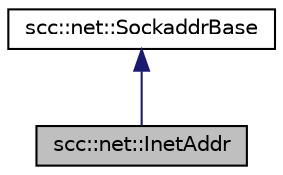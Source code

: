 digraph "scc::net::InetAddr"
{
 // LATEX_PDF_SIZE
  edge [fontname="Helvetica",fontsize="10",labelfontname="Helvetica",labelfontsize="10"];
  node [fontname="Helvetica",fontsize="10",shape=record];
  Node1 [label="scc::net::InetAddr",height=0.2,width=0.4,color="black", fillcolor="grey75", style="filled", fontcolor="black",tooltip="Ipv6 internet address."];
  Node2 -> Node1 [dir="back",color="midnightblue",fontsize="10",style="solid",fontname="Helvetica"];
  Node2 [label="scc::net::SockaddrBase",height=0.2,width=0.4,color="black", fillcolor="white", style="filled",URL="$d5/d33/classscc_1_1net_1_1SockaddrBase.html",tooltip="Socket address base class."];
}
